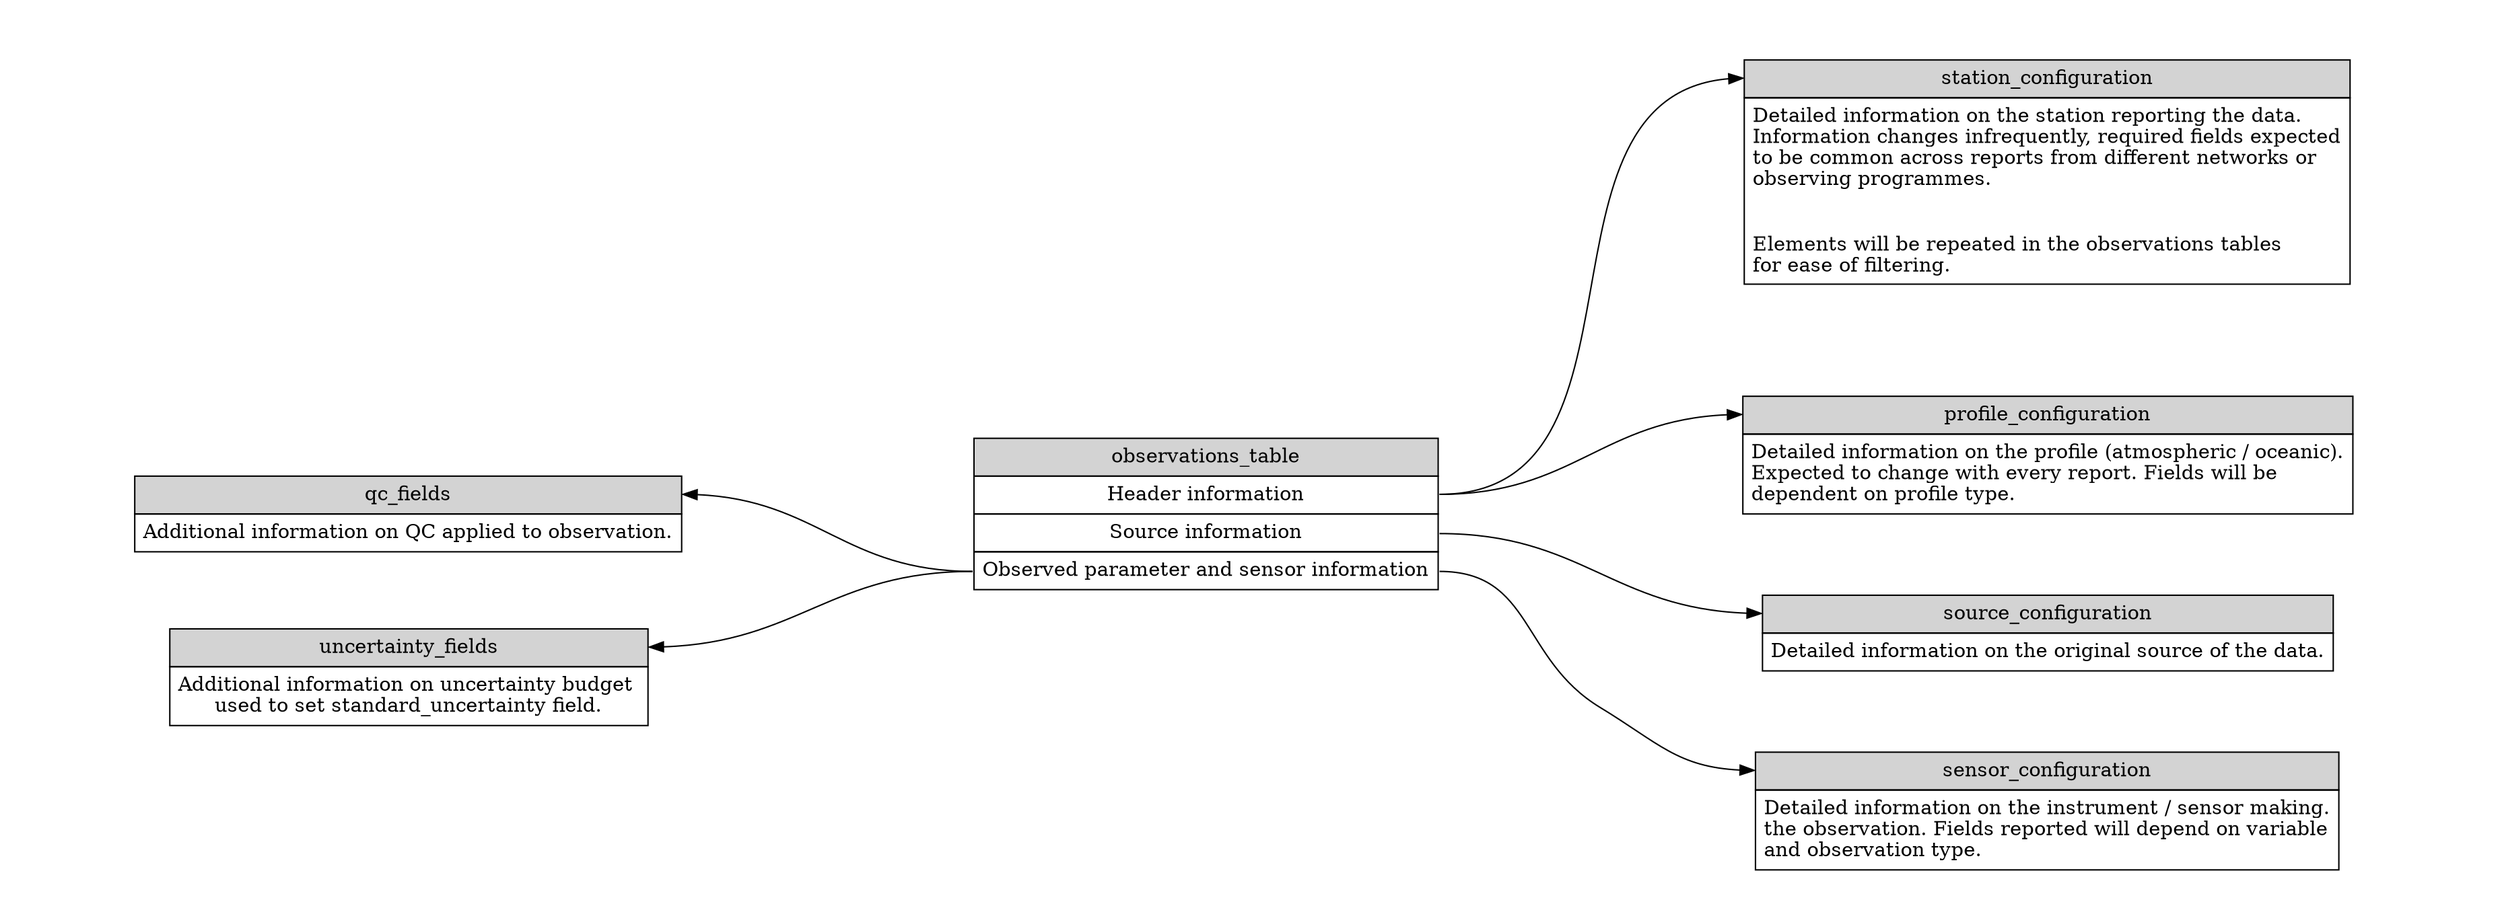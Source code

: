 digraph {
  node [color=white]
  rankdir=LR;
  observations_table [label=<<TABLE BORDER="0" CELLBORDER="1" CELLSPACING="0" CELLPADDING="5" COLOR="BLACK">
                                <TR><TD COLSPAN="1" ALIGN="center" BGCOLOR="lightgray">observations_table</TD></TR>
                                <TR><TD PORT="head">Header information</TD></TR>
                                <TR><TD PORT="source">Source information</TD></TR>
                                <TR><TD PORT="sensor">Observed parameter and sensor information</TD></TR>
                             </TABLE>>]


  station_configuration [label=<<TABLE BORDER="0" CELLBORDER="1" CELLSPACING="0" CELLPADDING="5" COLOR="BLACK" WIDTH="200px">
                                <TR><TD COLSPAN="1" ALIGN="center" BGCOLOR="lightgray" PORT="head">station_configuration</TD></TR>
                                <TR><TD>Detailed information on the station reporting the data.<BR ALIGN="LEFT"/>
Information changes infrequently, required fields expected<BR ALIGN="LEFT"/>
to be common across reports from different networks or <BR ALIGN="LEFT"/>observing programmes.<BR ALIGN="LEFT"/><BR/>&nbsp;
<BR ALIGN="LEFT"/>
Elements will be repeated in the observations tables <BR ALIGN="left"/>for ease of filtering.<BR ALIGN="LEFT"/></TD></TR>
                             </TABLE>>]

profile_configuration [label=<<TABLE BORDER="0" CELLBORDER="1" CELLSPACING="0" CELLPADDING="5" COLOR="BLACK" WIDTH="200px">
                                <TR><TD COLSPAN="1" ALIGN="center" BGCOLOR="lightgray" PORT="head">profile_configuration</TD></TR>
                                <TR><TD>Detailed information on the profile (atmospheric / oceanic).<BR ALIGN="LEFT"/>
Expected to change with every report. Fields will be<BR ALIGN="LEFT"/>
dependent on profile type.<BR ALIGN="LEFT"/></TD></TR>
                             </TABLE>>]

source_configuration [label=<<TABLE BORDER="0" CELLBORDER="1" CELLSPACING="0" CELLPADDING="5" COLOR="BLACK" WIDTH="200px">
                                <TR><TD COLSPAN="1" ALIGN="center" BGCOLOR="lightgray" PORT="head">source_configuration</TD></TR>
                                <TR><TD>Detailed information on the original source of the data.<BR ALIGN="LEFT"/></TD></TR>
                             </TABLE>>]

sensor_configuration [label=<<TABLE BORDER="0" CELLBORDER="1" CELLSPACING="0" CELLPADDING="5" COLOR="BLACK" WIDTH="200px">
                                <TR><TD COLSPAN="1" ALIGN="center" BGCOLOR="lightgray" PORT="head">sensor_configuration</TD></TR>
                                <TR><TD>
Detailed information on the instrument / sensor making.<BR ALIGN="LEFT"/>
the observation. Fields reported will depend on variable<BR ALIGN="LEFT"/>
and observation type.<BR ALIGN="LEFT"/></TD></TR>
                             </TABLE>>]

qc_fields [label=<<TABLE BORDER="0" CELLBORDER="1" CELLSPACING="0" CELLPADDING="5" COLOR="BLACK" WIDTH="200px">
                                <TR><TD COLSPAN="1" ALIGN="center" BGCOLOR="lightgray" PORT="head">qc_fields</TD></TR>
                                <TR><TD>Additional information on QC applied to observation.</TD></TR></TABLE>>]

uncertainty_fields [label=<<TABLE BORDER="0" CELLBORDER="1" CELLSPACING="0" CELLPADDING="5" COLOR="BLACK" WIDTH="200px">
                                <TR><TD COLSPAN="1" ALIGN="center" BGCOLOR="lightgray" PORT="head">uncertainty_fields</TD></TR>
                                <TR><TD>
Additional information on uncertainty budget <BR ALIGN="LEFT"/>
used to set standard_uncertainty field.</TD></TR></TABLE>>]


  observations_table:head -> station_configuration:head;
  observations_table:head -> profile_configuration:head;
  observations_table:source -> source_configuration:head;
  observations_table:sensor -> sensor_configuration:head;
  qc_fields:head -> observations_table:sensor [arrowhead=none, dir=both, arrowtail=normal];
  uncertainty_fields:head -> observations_table:sensor [arrowhead=none, dir=both, arrowtail=normal];
}
